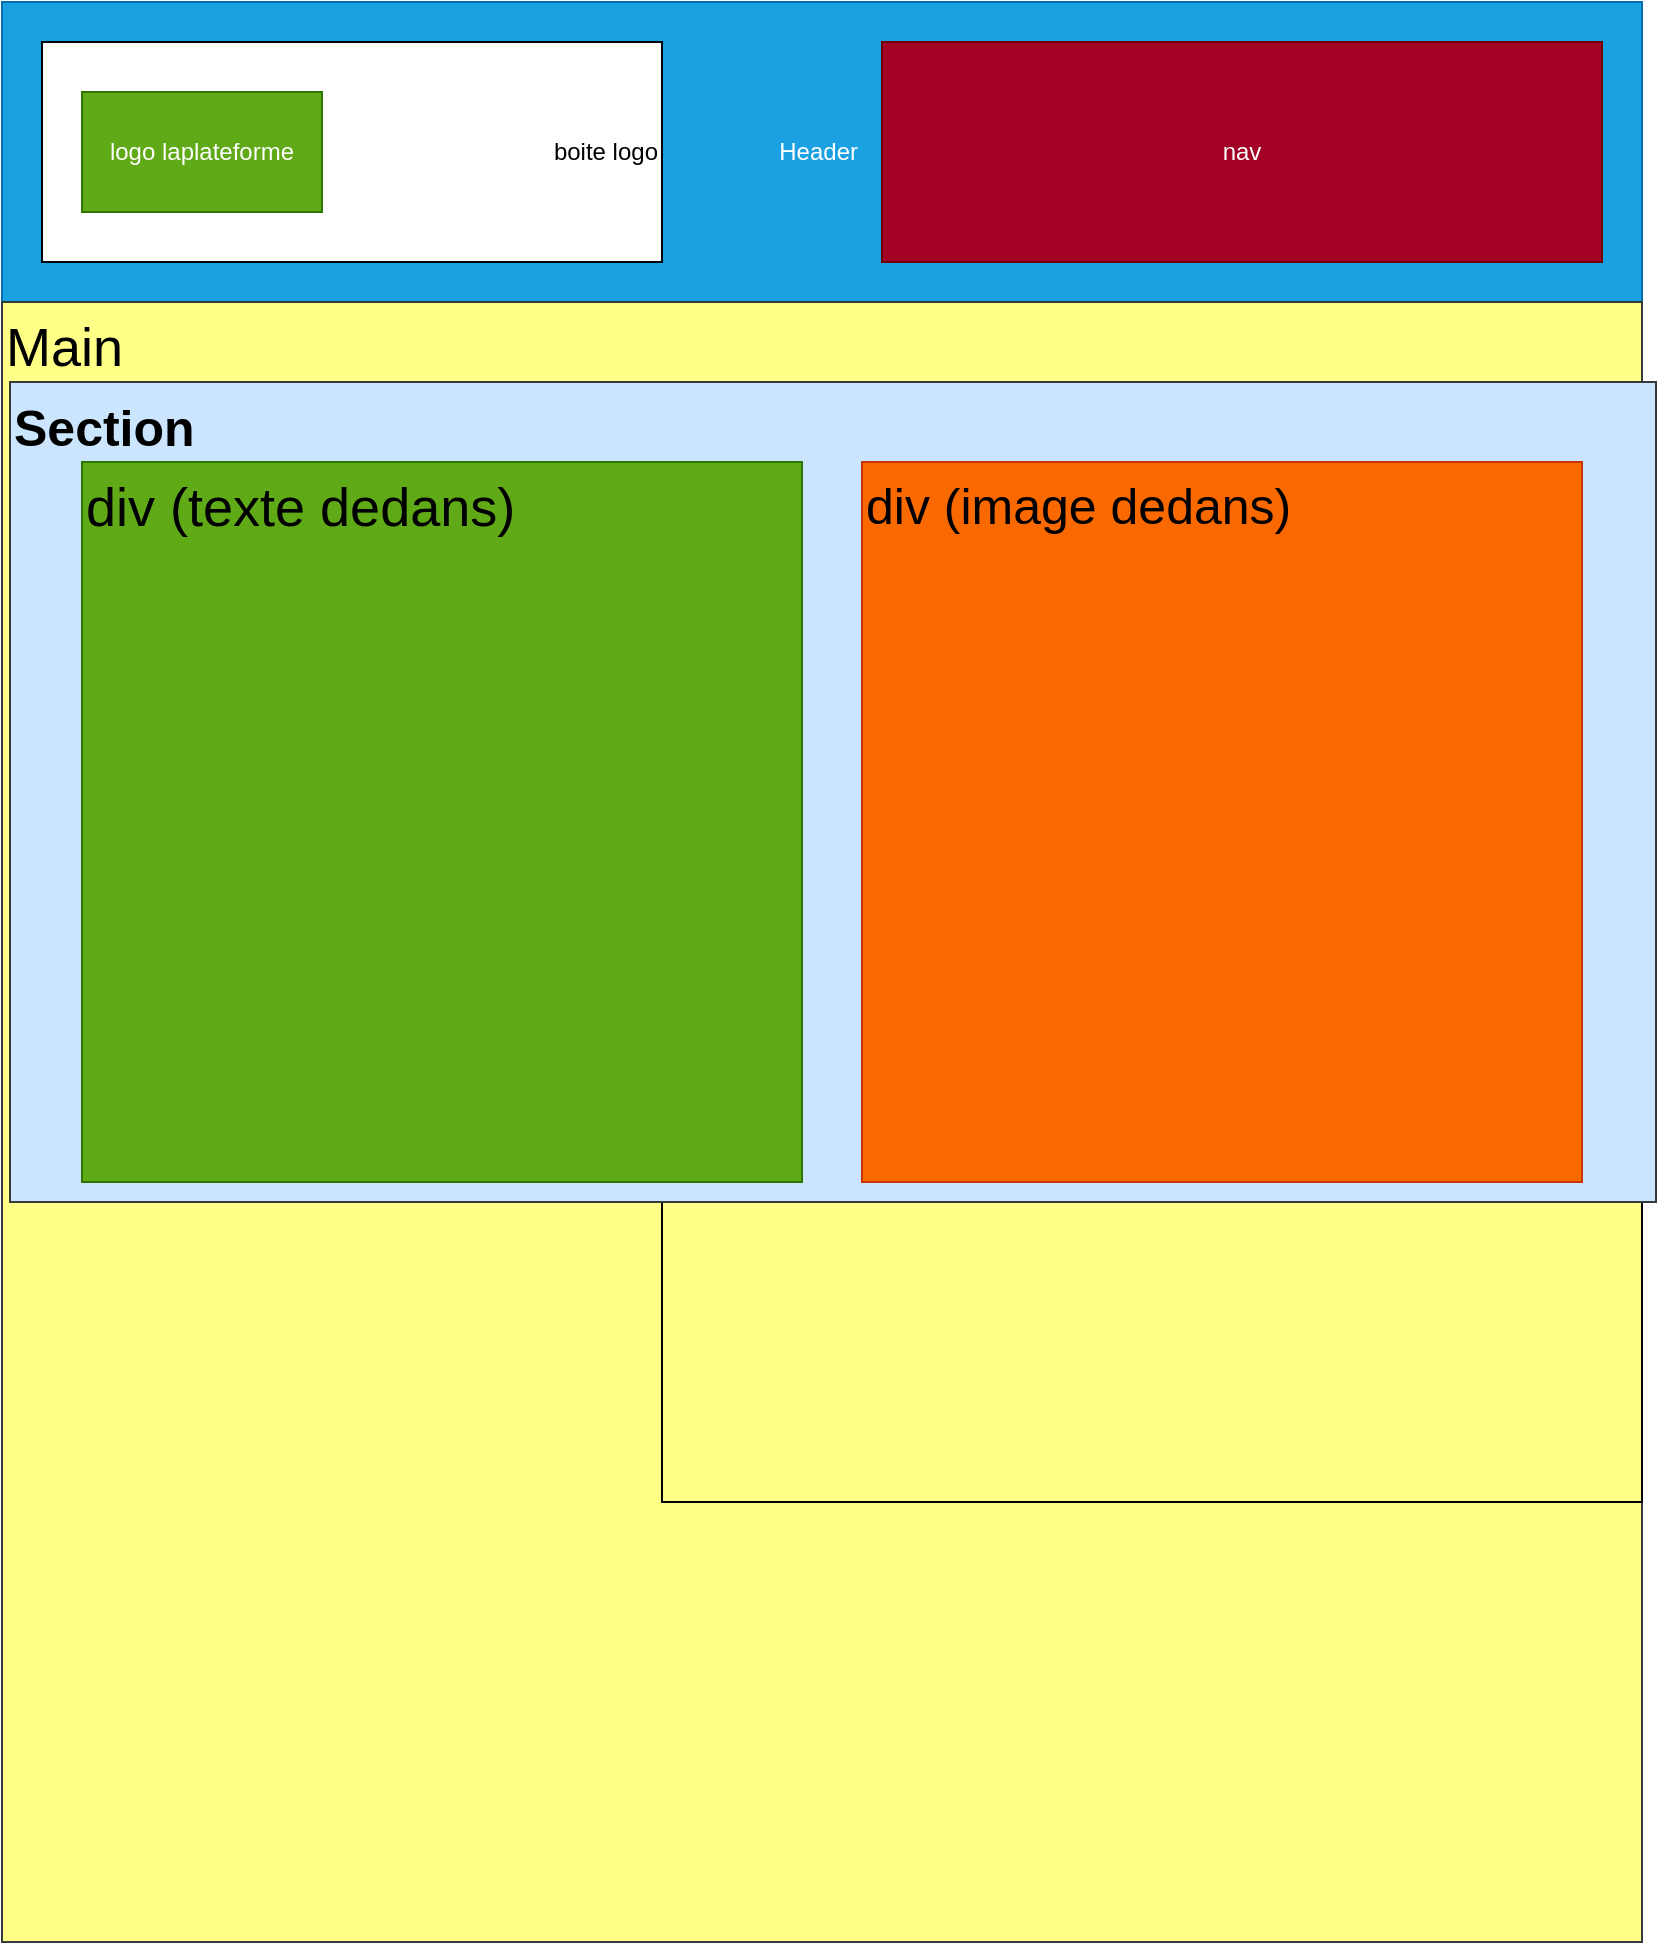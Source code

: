 <mxfile>
    <diagram id="EgdgEUtajZPawUtZQ0I8" name="Page-1">
        <mxGraphModel dx="1009" dy="1029" grid="1" gridSize="10" guides="1" tooltips="1" connect="1" arrows="1" fold="1" page="1" pageScale="1" pageWidth="827" pageHeight="1169" math="0" shadow="0">
            <root>
                <mxCell id="0"/>
                <mxCell id="1" parent="0"/>
                <mxCell id="5" value="Header&amp;nbsp;" style="rounded=0;whiteSpace=wrap;html=1;fillColor=#1ba1e2;fontColor=#ffffff;strokeColor=#006EAF;" parent="1" vertex="1">
                    <mxGeometry width="820" height="150" as="geometry"/>
                </mxCell>
                <mxCell id="7" value="nav" style="rounded=0;whiteSpace=wrap;html=1;fillColor=#a20025;fontColor=#ffffff;strokeColor=#6F0000;" parent="1" vertex="1">
                    <mxGeometry x="440" y="20" width="360" height="110" as="geometry"/>
                </mxCell>
                <mxCell id="8" value="boite logo" style="rounded=0;whiteSpace=wrap;html=1;align=right;" vertex="1" parent="1">
                    <mxGeometry x="20" y="20" width="310" height="110" as="geometry"/>
                </mxCell>
                <mxCell id="9" value="&lt;span&gt;logo laplateforme&lt;/span&gt;" style="rounded=0;whiteSpace=wrap;html=1;fillColor=#60a917;fontColor=#ffffff;strokeColor=#2D7600;" vertex="1" parent="1">
                    <mxGeometry x="40" y="45" width="120" height="60" as="geometry"/>
                </mxCell>
                <mxCell id="10" value="&lt;font style=&quot;font-size: 27px&quot;&gt;Main&lt;/font&gt;" style="whiteSpace=wrap;html=1;aspect=fixed;fillColor=#ffff88;strokeColor=#36393d;fontColor=#000000;align=left;verticalAlign=top;" vertex="1" parent="1">
                    <mxGeometry y="150" width="820" height="820" as="geometry"/>
                </mxCell>
                <mxCell id="13" value="" style="swimlane;startSize=0;fontSize=27;fontColor=#000000;" vertex="1" parent="1">
                    <mxGeometry x="330" y="550" width="490" height="200" as="geometry"/>
                </mxCell>
                <mxCell id="12" value="&lt;div&gt;&lt;span style=&quot;color: rgb(0 , 0 , 0)&quot;&gt;&lt;b&gt;&lt;font style=&quot;font-size: 25px&quot;&gt;Section&lt;/font&gt;&lt;/b&gt;&lt;/span&gt;&lt;/div&gt;" style="rounded=0;whiteSpace=wrap;html=1;fontSize=27;fillColor=#cce5ff;strokeColor=#36393d;align=left;verticalAlign=top;" vertex="1" parent="1">
                    <mxGeometry x="4" y="190" width="823" height="410" as="geometry"/>
                </mxCell>
                <mxCell id="14" value="&lt;font color=&quot;#000000&quot;&gt;div (texte dedans)&lt;/font&gt;" style="whiteSpace=wrap;html=1;aspect=fixed;fontSize=27;fontColor=#ffffff;fillColor=#60a917;strokeColor=#2D7600;align=left;verticalAlign=top;" vertex="1" parent="1">
                    <mxGeometry x="40" y="230" width="360" height="360" as="geometry"/>
                </mxCell>
                <mxCell id="16" value="div (image dedans)" style="whiteSpace=wrap;html=1;aspect=fixed;fontSize=25;fontColor=#000000;fillColor=#fa6800;strokeColor=#C73500;align=left;verticalAlign=top;" vertex="1" parent="1">
                    <mxGeometry x="430" y="230" width="360" height="360" as="geometry"/>
                </mxCell>
            </root>
        </mxGraphModel>
    </diagram>
</mxfile>